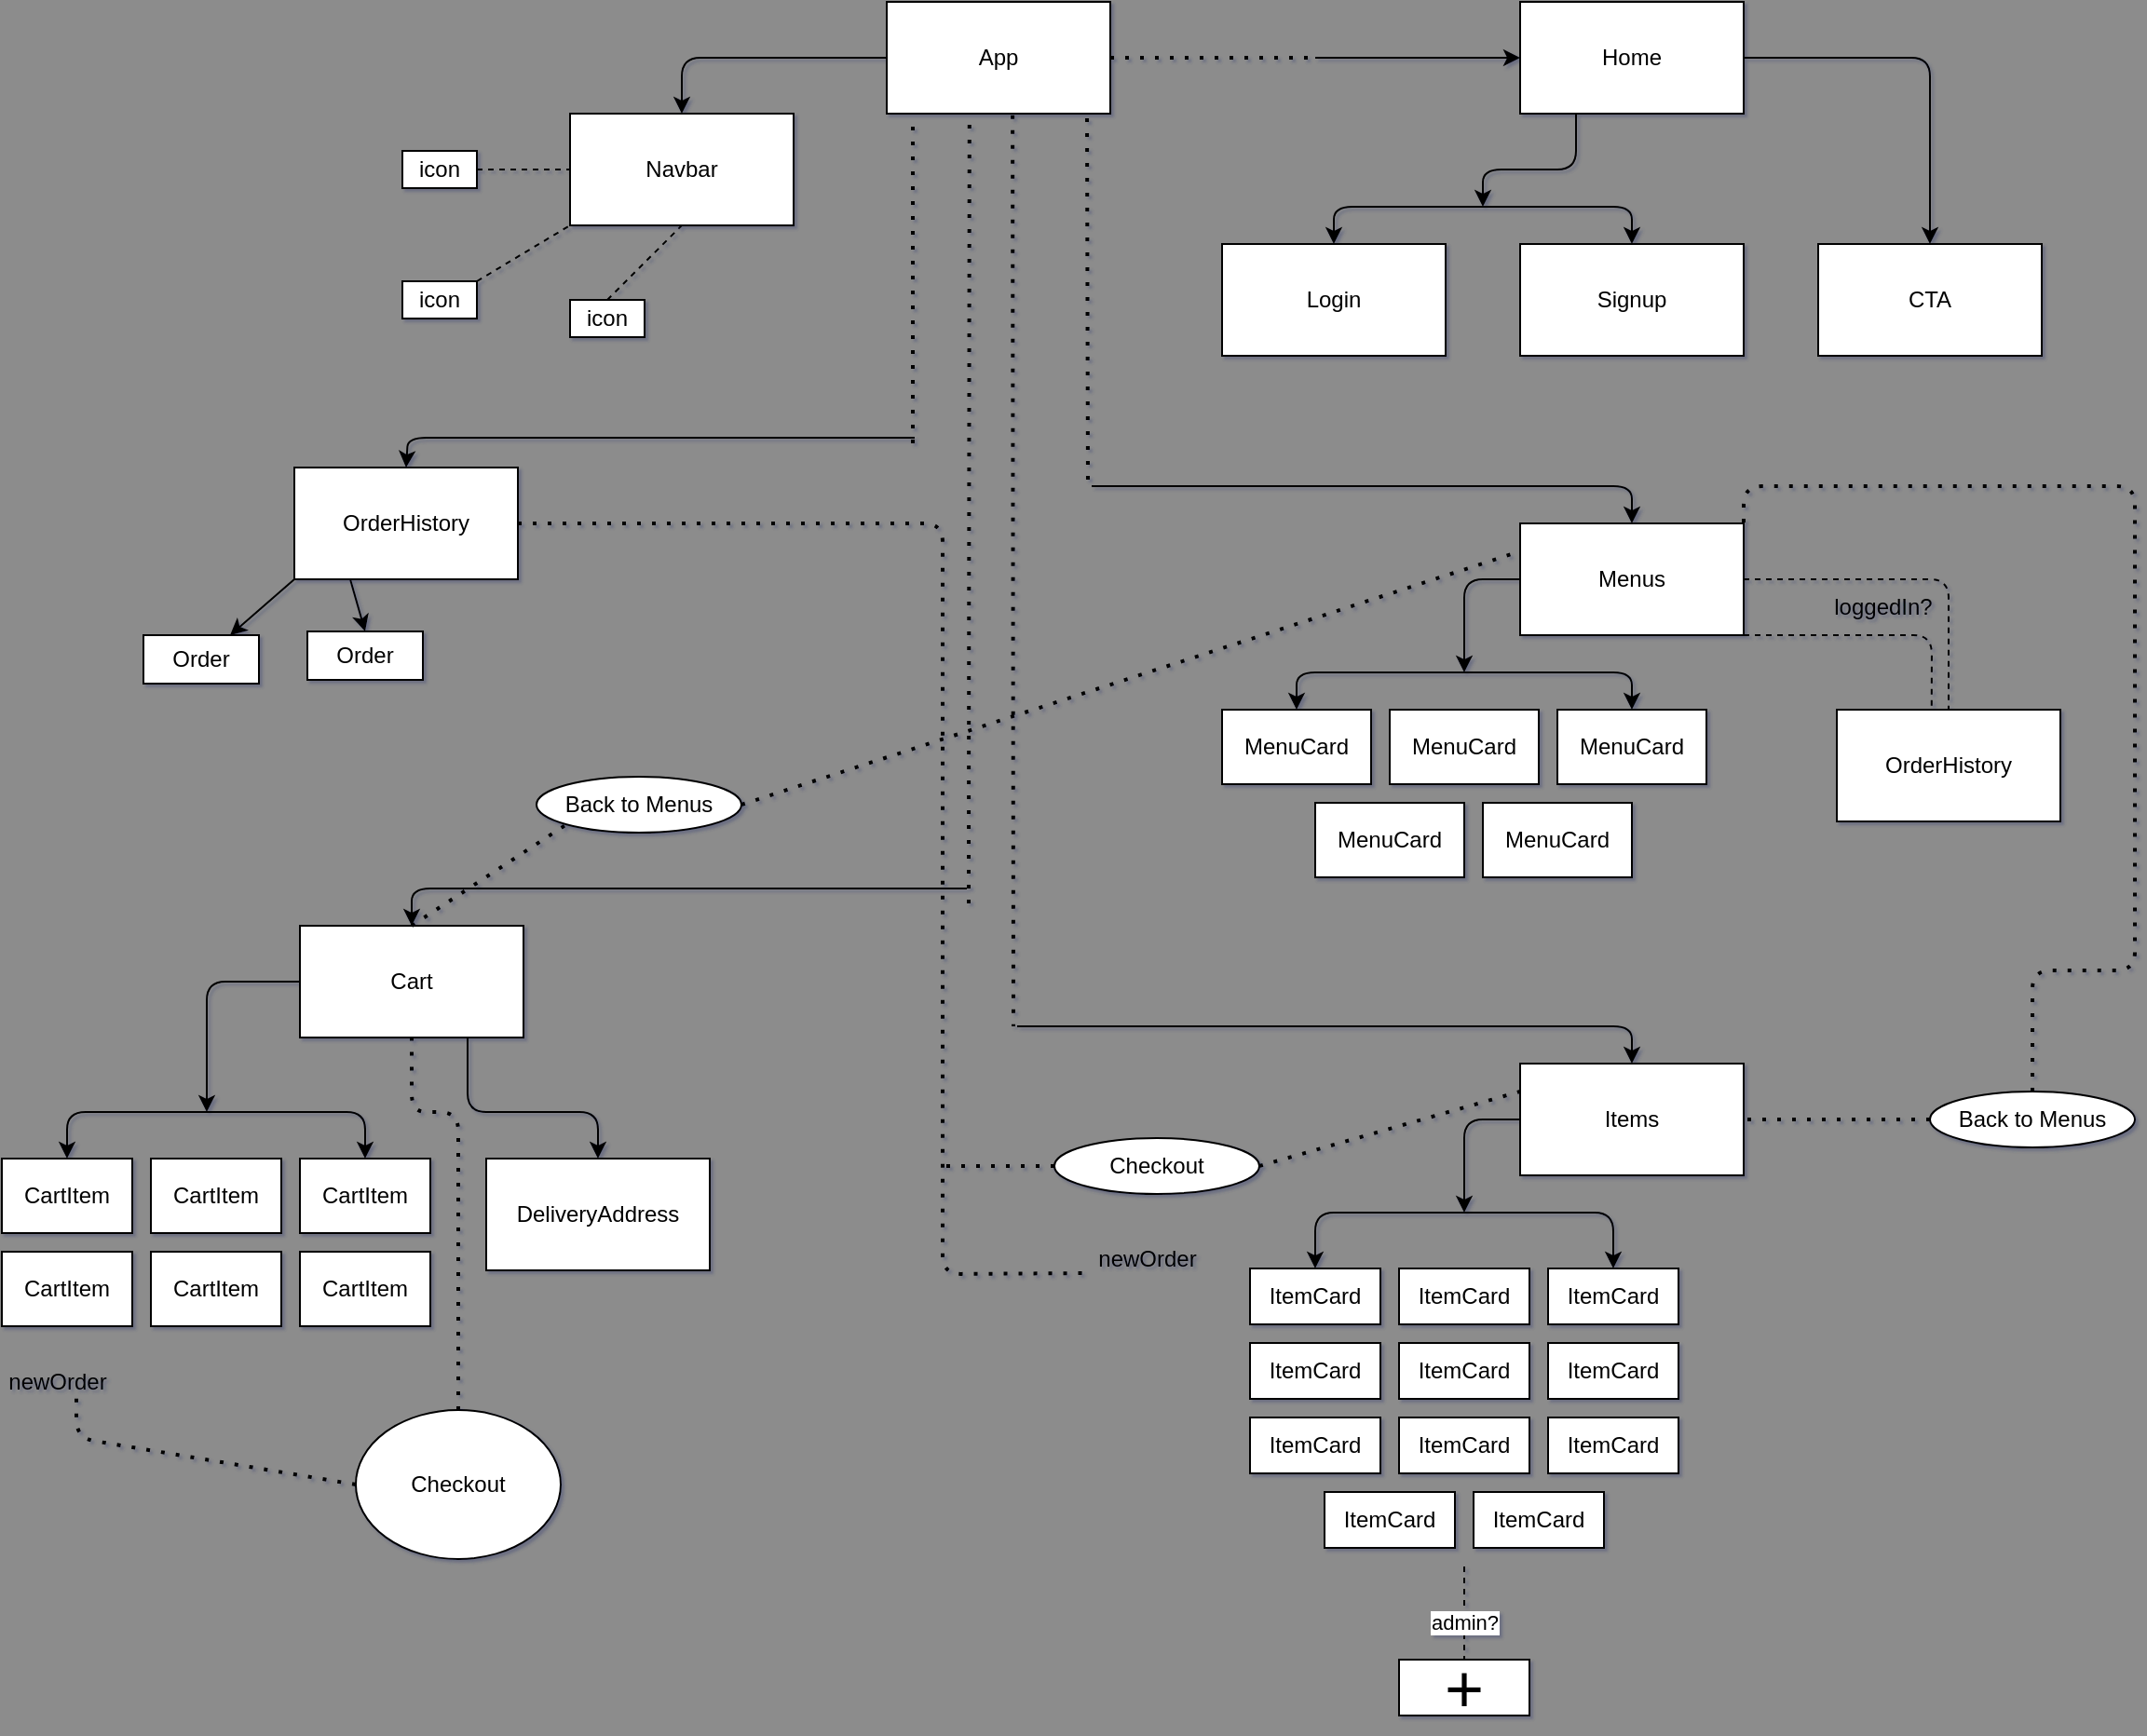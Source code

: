 <mxfile>
    <diagram id="xcmW2i0gw605lT7TwHou" name="Page-1">
        <mxGraphModel dx="2359" dy="656" grid="0" gridSize="10" guides="1" tooltips="1" connect="1" arrows="1" fold="1" page="1" pageScale="1" pageWidth="850" pageHeight="1100" background="#8C8C8C" math="0" shadow="1">
            <root>
                <mxCell id="0"/>
                <mxCell id="1" parent="0"/>
                <mxCell id="2" value="App" style="rounded=0;whiteSpace=wrap;html=1;" parent="1" vertex="1">
                    <mxGeometry x="50" y="60" width="120" height="60" as="geometry"/>
                </mxCell>
                <mxCell id="3" value="Login" style="rounded=0;whiteSpace=wrap;html=1;" parent="1" vertex="1">
                    <mxGeometry x="230" y="190" width="120" height="60" as="geometry"/>
                </mxCell>
                <mxCell id="4" value="Signup" style="rounded=0;whiteSpace=wrap;html=1;" parent="1" vertex="1">
                    <mxGeometry x="390" y="190" width="120" height="60" as="geometry"/>
                </mxCell>
                <mxCell id="5" value="CTA" style="rounded=0;whiteSpace=wrap;html=1;" parent="1" vertex="1">
                    <mxGeometry x="550" y="190" width="120" height="60" as="geometry"/>
                </mxCell>
                <mxCell id="6" value="Home" style="rounded=0;whiteSpace=wrap;html=1;" parent="1" vertex="1">
                    <mxGeometry x="390" y="60" width="120" height="60" as="geometry"/>
                </mxCell>
                <mxCell id="9" value="" style="endArrow=classic;html=1;entryX=0;entryY=0.5;entryDx=0;entryDy=0;" parent="1" target="6" edge="1">
                    <mxGeometry width="50" height="50" relative="1" as="geometry">
                        <mxPoint x="280" y="90" as="sourcePoint"/>
                        <mxPoint x="350" y="280" as="targetPoint"/>
                    </mxGeometry>
                </mxCell>
                <mxCell id="10" value="" style="endArrow=classic;html=1;exitX=1;exitY=0.5;exitDx=0;exitDy=0;entryX=0.5;entryY=0;entryDx=0;entryDy=0;" parent="1" source="6" target="5" edge="1">
                    <mxGeometry width="50" height="50" relative="1" as="geometry">
                        <mxPoint x="420" y="110" as="sourcePoint"/>
                        <mxPoint x="470" y="60" as="targetPoint"/>
                        <Array as="points">
                            <mxPoint x="610" y="90"/>
                        </Array>
                    </mxGeometry>
                </mxCell>
                <mxCell id="11" value="" style="endArrow=classic;html=1;exitX=0.25;exitY=1;exitDx=0;exitDy=0;" parent="1" source="6" edge="1">
                    <mxGeometry width="50" height="50" relative="1" as="geometry">
                        <mxPoint x="420" y="110" as="sourcePoint"/>
                        <mxPoint x="370" y="170" as="targetPoint"/>
                        <Array as="points">
                            <mxPoint x="420" y="150"/>
                            <mxPoint x="370" y="150"/>
                        </Array>
                    </mxGeometry>
                </mxCell>
                <mxCell id="12" value="" style="endArrow=classic;startArrow=classic;html=1;exitX=0.5;exitY=0;exitDx=0;exitDy=0;entryX=0.5;entryY=0;entryDx=0;entryDy=0;" parent="1" source="3" target="4" edge="1">
                    <mxGeometry width="50" height="50" relative="1" as="geometry">
                        <mxPoint x="420" y="110" as="sourcePoint"/>
                        <mxPoint x="470" y="60" as="targetPoint"/>
                        <Array as="points">
                            <mxPoint x="290" y="170"/>
                            <mxPoint x="370" y="170"/>
                            <mxPoint x="450" y="170"/>
                        </Array>
                    </mxGeometry>
                </mxCell>
                <mxCell id="13" value="Menus" style="rounded=0;whiteSpace=wrap;html=1;" parent="1" vertex="1">
                    <mxGeometry x="390" y="340" width="120" height="60" as="geometry"/>
                </mxCell>
                <mxCell id="14" value="MenuCard" style="rounded=0;whiteSpace=wrap;html=1;" parent="1" vertex="1">
                    <mxGeometry x="230" y="440" width="80" height="40" as="geometry"/>
                </mxCell>
                <mxCell id="15" value="MenuCard" style="rounded=0;whiteSpace=wrap;html=1;" parent="1" vertex="1">
                    <mxGeometry x="320" y="440" width="80" height="40" as="geometry"/>
                </mxCell>
                <mxCell id="16" value="MenuCard" style="rounded=0;whiteSpace=wrap;html=1;" parent="1" vertex="1">
                    <mxGeometry x="410" y="440" width="80" height="40" as="geometry"/>
                </mxCell>
                <mxCell id="17" value="MenuCard" style="rounded=0;whiteSpace=wrap;html=1;" parent="1" vertex="1">
                    <mxGeometry x="280" y="490" width="80" height="40" as="geometry"/>
                </mxCell>
                <mxCell id="18" value="MenuCard" style="rounded=0;whiteSpace=wrap;html=1;" parent="1" vertex="1">
                    <mxGeometry x="370" y="490" width="80" height="40" as="geometry"/>
                </mxCell>
                <mxCell id="19" value="" style="endArrow=classic;html=1;exitX=0;exitY=0.5;exitDx=0;exitDy=0;" parent="1" source="13" edge="1">
                    <mxGeometry width="50" height="50" relative="1" as="geometry">
                        <mxPoint x="340" y="350" as="sourcePoint"/>
                        <mxPoint x="360" y="420" as="targetPoint"/>
                        <Array as="points">
                            <mxPoint x="360" y="370"/>
                        </Array>
                    </mxGeometry>
                </mxCell>
                <mxCell id="20" value="" style="endArrow=classic;startArrow=classic;html=1;exitX=0.5;exitY=0;exitDx=0;exitDy=0;entryX=0.5;entryY=0;entryDx=0;entryDy=0;" parent="1" source="14" target="16" edge="1">
                    <mxGeometry width="50" height="50" relative="1" as="geometry">
                        <mxPoint x="340" y="350" as="sourcePoint"/>
                        <mxPoint x="390" y="300" as="targetPoint"/>
                        <Array as="points">
                            <mxPoint x="270" y="420"/>
                            <mxPoint x="360" y="420"/>
                            <mxPoint x="450" y="420"/>
                        </Array>
                    </mxGeometry>
                </mxCell>
                <mxCell id="21" value="OrderHistory" style="rounded=0;whiteSpace=wrap;html=1;" parent="1" vertex="1">
                    <mxGeometry x="560" y="440" width="120" height="60" as="geometry"/>
                </mxCell>
                <mxCell id="22" value="" style="endArrow=none;dashed=1;html=1;entryX=0.5;entryY=0;entryDx=0;entryDy=0;exitX=1;exitY=0.5;exitDx=0;exitDy=0;" parent="1" source="13" target="21" edge="1">
                    <mxGeometry width="50" height="50" relative="1" as="geometry">
                        <mxPoint x="510" y="390" as="sourcePoint"/>
                        <mxPoint x="560" y="340" as="targetPoint"/>
                        <Array as="points">
                            <mxPoint x="620" y="370"/>
                        </Array>
                    </mxGeometry>
                </mxCell>
                <mxCell id="23" value="" style="endArrow=none;dashed=1;html=1;exitX=1;exitY=1;exitDx=0;exitDy=0;entryX=0.424;entryY=0.014;entryDx=0;entryDy=0;entryPerimeter=0;" parent="1" source="13" target="21" edge="1">
                    <mxGeometry width="50" height="50" relative="1" as="geometry">
                        <mxPoint x="510" y="390" as="sourcePoint"/>
                        <mxPoint x="560" y="340" as="targetPoint"/>
                        <Array as="points">
                            <mxPoint x="611" y="400"/>
                        </Array>
                    </mxGeometry>
                </mxCell>
                <mxCell id="24" value="loggedIn?" style="text;html=1;strokeColor=none;fillColor=none;align=center;verticalAlign=middle;whiteSpace=wrap;rounded=0;" parent="1" vertex="1">
                    <mxGeometry x="555" y="370" width="60" height="30" as="geometry"/>
                </mxCell>
                <mxCell id="26" value="" style="endArrow=classic;html=1;entryX=0.5;entryY=0;entryDx=0;entryDy=0;" parent="1" target="13" edge="1">
                    <mxGeometry width="50" height="50" relative="1" as="geometry">
                        <mxPoint x="160" y="320" as="sourcePoint"/>
                        <mxPoint x="330" y="330" as="targetPoint"/>
                        <Array as="points">
                            <mxPoint x="160" y="320"/>
                            <mxPoint x="450" y="320"/>
                        </Array>
                    </mxGeometry>
                </mxCell>
                <mxCell id="27" value="Navbar" style="rounded=0;whiteSpace=wrap;html=1;" parent="1" vertex="1">
                    <mxGeometry x="-120" y="120" width="120" height="60" as="geometry"/>
                </mxCell>
                <mxCell id="28" value="icon" style="rounded=0;whiteSpace=wrap;html=1;" parent="1" vertex="1">
                    <mxGeometry x="-210" y="210" width="40" height="20" as="geometry"/>
                </mxCell>
                <mxCell id="29" value="icon" style="rounded=0;whiteSpace=wrap;html=1;" parent="1" vertex="1">
                    <mxGeometry x="-210" y="140" width="40" height="20" as="geometry"/>
                </mxCell>
                <mxCell id="30" value="icon" style="rounded=0;whiteSpace=wrap;html=1;" parent="1" vertex="1">
                    <mxGeometry x="-120" y="220" width="40" height="20" as="geometry"/>
                </mxCell>
                <mxCell id="31" value="" style="endArrow=none;dashed=1;html=1;entryX=0.5;entryY=1;entryDx=0;entryDy=0;exitX=0.5;exitY=0;exitDx=0;exitDy=0;" parent="1" source="30" target="27" edge="1">
                    <mxGeometry width="50" height="50" relative="1" as="geometry">
                        <mxPoint x="-130" y="350" as="sourcePoint"/>
                        <mxPoint x="-80" y="300" as="targetPoint"/>
                    </mxGeometry>
                </mxCell>
                <mxCell id="33" value="" style="endArrow=none;dashed=1;html=1;exitX=1;exitY=0;exitDx=0;exitDy=0;entryX=0;entryY=1;entryDx=0;entryDy=0;" parent="1" source="28" target="27" edge="1">
                    <mxGeometry width="50" height="50" relative="1" as="geometry">
                        <mxPoint x="-130" y="350" as="sourcePoint"/>
                        <mxPoint x="-80" y="300" as="targetPoint"/>
                    </mxGeometry>
                </mxCell>
                <mxCell id="34" value="" style="endArrow=none;dashed=1;html=1;exitX=1;exitY=0.5;exitDx=0;exitDy=0;entryX=0;entryY=0.5;entryDx=0;entryDy=0;" parent="1" source="29" target="27" edge="1">
                    <mxGeometry width="50" height="50" relative="1" as="geometry">
                        <mxPoint x="-130" y="350" as="sourcePoint"/>
                        <mxPoint x="-80" y="300" as="targetPoint"/>
                    </mxGeometry>
                </mxCell>
                <mxCell id="35" value="" style="endArrow=classic;html=1;entryX=0.5;entryY=0;entryDx=0;entryDy=0;exitX=0;exitY=0.5;exitDx=0;exitDy=0;" parent="1" source="2" target="27" edge="1">
                    <mxGeometry width="50" height="50" relative="1" as="geometry">
                        <mxPoint x="60" y="190" as="sourcePoint"/>
                        <mxPoint x="110" y="140" as="targetPoint"/>
                        <Array as="points">
                            <mxPoint x="-60" y="90"/>
                        </Array>
                    </mxGeometry>
                </mxCell>
                <mxCell id="37" value="" style="endArrow=none;dashed=1;html=1;dashPattern=1 3;strokeWidth=2;exitX=0.896;exitY=1.042;exitDx=0;exitDy=0;exitPerimeter=0;" parent="1" source="2" edge="1">
                    <mxGeometry width="50" height="50" relative="1" as="geometry">
                        <mxPoint x="290" y="220" as="sourcePoint"/>
                        <mxPoint x="158" y="320" as="targetPoint"/>
                    </mxGeometry>
                </mxCell>
                <mxCell id="38" value="" style="endArrow=none;dashed=1;html=1;dashPattern=1 3;strokeWidth=2;exitX=1;exitY=0.5;exitDx=0;exitDy=0;" parent="1" source="2" edge="1">
                    <mxGeometry width="50" height="50" relative="1" as="geometry">
                        <mxPoint x="290" y="220" as="sourcePoint"/>
                        <mxPoint x="280" y="90" as="targetPoint"/>
                    </mxGeometry>
                </mxCell>
                <mxCell id="39" value="Items" style="rounded=0;whiteSpace=wrap;html=1;" parent="1" vertex="1">
                    <mxGeometry x="390" y="630" width="120" height="60" as="geometry"/>
                </mxCell>
                <mxCell id="40" value="ItemCard" style="rounded=0;whiteSpace=wrap;html=1;" parent="1" vertex="1">
                    <mxGeometry x="245" y="740" width="70" height="30" as="geometry"/>
                </mxCell>
                <mxCell id="41" value="ItemCard" style="rounded=0;whiteSpace=wrap;html=1;" parent="1" vertex="1">
                    <mxGeometry x="285" y="860" width="70" height="30" as="geometry"/>
                </mxCell>
                <mxCell id="42" value="ItemCard" style="rounded=0;whiteSpace=wrap;html=1;" parent="1" vertex="1">
                    <mxGeometry x="365" y="860" width="70" height="30" as="geometry"/>
                </mxCell>
                <mxCell id="43" value="ItemCard" style="rounded=0;whiteSpace=wrap;html=1;" parent="1" vertex="1">
                    <mxGeometry x="245" y="780" width="70" height="30" as="geometry"/>
                </mxCell>
                <mxCell id="44" value="ItemCard" style="rounded=0;whiteSpace=wrap;html=1;" parent="1" vertex="1">
                    <mxGeometry x="245" y="820" width="70" height="30" as="geometry"/>
                </mxCell>
                <mxCell id="45" value="ItemCard" style="rounded=0;whiteSpace=wrap;html=1;" parent="1" vertex="1">
                    <mxGeometry x="325" y="820" width="70" height="30" as="geometry"/>
                </mxCell>
                <mxCell id="46" value="ItemCard" style="rounded=0;whiteSpace=wrap;html=1;" parent="1" vertex="1">
                    <mxGeometry x="325" y="780" width="70" height="30" as="geometry"/>
                </mxCell>
                <mxCell id="47" value="ItemCard" style="rounded=0;whiteSpace=wrap;html=1;" parent="1" vertex="1">
                    <mxGeometry x="325" y="740" width="70" height="30" as="geometry"/>
                </mxCell>
                <mxCell id="48" value="ItemCard" style="rounded=0;whiteSpace=wrap;html=1;" parent="1" vertex="1">
                    <mxGeometry x="405" y="820" width="70" height="30" as="geometry"/>
                </mxCell>
                <mxCell id="49" value="ItemCard" style="rounded=0;whiteSpace=wrap;html=1;" parent="1" vertex="1">
                    <mxGeometry x="405" y="780" width="70" height="30" as="geometry"/>
                </mxCell>
                <mxCell id="50" value="ItemCard" style="rounded=0;whiteSpace=wrap;html=1;" parent="1" vertex="1">
                    <mxGeometry x="405" y="740" width="70" height="30" as="geometry"/>
                </mxCell>
                <mxCell id="52" value="" style="endArrow=classic;html=1;exitX=0;exitY=0.5;exitDx=0;exitDy=0;" parent="1" source="39" edge="1">
                    <mxGeometry width="50" height="50" relative="1" as="geometry">
                        <mxPoint x="410" y="680" as="sourcePoint"/>
                        <mxPoint x="360" y="710" as="targetPoint"/>
                        <Array as="points">
                            <mxPoint x="360" y="660"/>
                        </Array>
                    </mxGeometry>
                </mxCell>
                <mxCell id="53" value="" style="endArrow=classic;startArrow=classic;html=1;exitX=0.5;exitY=0;exitDx=0;exitDy=0;entryX=0.5;entryY=0;entryDx=0;entryDy=0;" parent="1" source="40" target="50" edge="1">
                    <mxGeometry width="50" height="50" relative="1" as="geometry">
                        <mxPoint x="410" y="680" as="sourcePoint"/>
                        <mxPoint x="460" y="630" as="targetPoint"/>
                        <Array as="points">
                            <mxPoint x="280" y="710"/>
                            <mxPoint x="360" y="710"/>
                            <mxPoint x="440" y="710"/>
                        </Array>
                    </mxGeometry>
                </mxCell>
                <mxCell id="54" value="Back to Menus" style="ellipse;whiteSpace=wrap;html=1;" parent="1" vertex="1">
                    <mxGeometry x="610" y="645" width="110" height="30" as="geometry"/>
                </mxCell>
                <mxCell id="55" value="Checkout" style="ellipse;whiteSpace=wrap;html=1;" parent="1" vertex="1">
                    <mxGeometry x="140" y="670" width="110" height="30" as="geometry"/>
                </mxCell>
                <mxCell id="56" value="" style="endArrow=none;dashed=1;html=1;dashPattern=1 3;strokeWidth=2;entryX=0;entryY=0.25;entryDx=0;entryDy=0;exitX=1;exitY=0.5;exitDx=0;exitDy=0;" parent="1" source="55" target="39" edge="1">
                    <mxGeometry width="50" height="50" relative="1" as="geometry">
                        <mxPoint x="480" y="790" as="sourcePoint"/>
                        <mxPoint x="530" y="740" as="targetPoint"/>
                    </mxGeometry>
                </mxCell>
                <mxCell id="57" value="" style="endArrow=none;dashed=1;html=1;dashPattern=1 3;strokeWidth=2;exitX=0;exitY=0.5;exitDx=0;exitDy=0;entryX=1;entryY=0.5;entryDx=0;entryDy=0;" parent="1" source="54" target="39" edge="1">
                    <mxGeometry width="50" height="50" relative="1" as="geometry">
                        <mxPoint x="480" y="790" as="sourcePoint"/>
                        <mxPoint x="530" y="740" as="targetPoint"/>
                    </mxGeometry>
                </mxCell>
                <mxCell id="58" value="" style="endArrow=none;dashed=1;html=1;dashPattern=1 3;strokeWidth=2;exitX=0.5;exitY=0;exitDx=0;exitDy=0;entryX=1;entryY=0;entryDx=0;entryDy=0;" parent="1" source="54" target="13" edge="1">
                    <mxGeometry width="50" height="50" relative="1" as="geometry">
                        <mxPoint x="480" y="540" as="sourcePoint"/>
                        <mxPoint x="530" y="490" as="targetPoint"/>
                        <Array as="points">
                            <mxPoint x="665" y="580"/>
                            <mxPoint x="720" y="580"/>
                            <mxPoint x="720" y="320"/>
                            <mxPoint x="510" y="320"/>
                        </Array>
                    </mxGeometry>
                </mxCell>
                <mxCell id="59" value="" style="endArrow=none;dashed=1;html=1;dashPattern=1 3;strokeWidth=2;exitX=0.563;exitY=1.014;exitDx=0;exitDy=0;exitPerimeter=0;" parent="1" source="2" edge="1">
                    <mxGeometry width="50" height="50" relative="1" as="geometry">
                        <mxPoint x="200" y="340" as="sourcePoint"/>
                        <mxPoint x="118" y="610" as="targetPoint"/>
                    </mxGeometry>
                </mxCell>
                <mxCell id="60" value="" style="endArrow=classic;html=1;entryX=0.5;entryY=0;entryDx=0;entryDy=0;" parent="1" target="39" edge="1">
                    <mxGeometry width="50" height="50" relative="1" as="geometry">
                        <mxPoint x="120" y="610" as="sourcePoint"/>
                        <mxPoint x="290" y="570" as="targetPoint"/>
                        <Array as="points">
                            <mxPoint x="450" y="610"/>
                        </Array>
                    </mxGeometry>
                </mxCell>
                <mxCell id="61" value="Cart" style="rounded=0;whiteSpace=wrap;html=1;" parent="1" vertex="1">
                    <mxGeometry x="-265" y="556" width="120" height="60" as="geometry"/>
                </mxCell>
                <mxCell id="62" value="" style="endArrow=none;dashed=1;html=1;dashPattern=1 3;strokeWidth=2;" parent="1" edge="1">
                    <mxGeometry width="50" height="50" relative="1" as="geometry">
                        <mxPoint x="64" y="297" as="sourcePoint"/>
                        <mxPoint x="64" y="123" as="targetPoint"/>
                        <Array as="points">
                            <mxPoint x="64" y="297"/>
                            <mxPoint x="64" y="269"/>
                        </Array>
                    </mxGeometry>
                </mxCell>
                <mxCell id="63" value="" style="endArrow=classic;html=1;entryX=0.5;entryY=0;entryDx=0;entryDy=0;" parent="1" target="61" edge="1">
                    <mxGeometry width="50" height="50" relative="1" as="geometry">
                        <mxPoint x="93" y="536" as="sourcePoint"/>
                        <mxPoint x="-65" y="576" as="targetPoint"/>
                        <Array as="points">
                            <mxPoint x="-205" y="536"/>
                        </Array>
                    </mxGeometry>
                </mxCell>
                <mxCell id="64" value="CartItem" style="rounded=0;whiteSpace=wrap;html=1;" parent="1" vertex="1">
                    <mxGeometry x="-425" y="681" width="70" height="40" as="geometry"/>
                </mxCell>
                <mxCell id="65" value="CartItem" style="rounded=0;whiteSpace=wrap;html=1;" parent="1" vertex="1">
                    <mxGeometry x="-345" y="731" width="70" height="40" as="geometry"/>
                </mxCell>
                <mxCell id="66" value="CartItem" style="rounded=0;whiteSpace=wrap;html=1;" parent="1" vertex="1">
                    <mxGeometry x="-345" y="681" width="70" height="40" as="geometry"/>
                </mxCell>
                <mxCell id="67" value="CartItem" style="rounded=0;whiteSpace=wrap;html=1;" parent="1" vertex="1">
                    <mxGeometry x="-425" y="731" width="70" height="40" as="geometry"/>
                </mxCell>
                <mxCell id="68" value="CartItem" style="rounded=0;whiteSpace=wrap;html=1;" parent="1" vertex="1">
                    <mxGeometry x="-265" y="731" width="70" height="40" as="geometry"/>
                </mxCell>
                <mxCell id="69" value="CartItem" style="rounded=0;whiteSpace=wrap;html=1;" parent="1" vertex="1">
                    <mxGeometry x="-265" y="681" width="70" height="40" as="geometry"/>
                </mxCell>
                <mxCell id="70" value="" style="endArrow=classic;html=1;exitX=0;exitY=0.5;exitDx=0;exitDy=0;" parent="1" source="61" edge="1">
                    <mxGeometry width="50" height="50" relative="1" as="geometry">
                        <mxPoint x="-255" y="616" as="sourcePoint"/>
                        <mxPoint x="-315" y="656" as="targetPoint"/>
                        <Array as="points">
                            <mxPoint x="-315" y="586"/>
                        </Array>
                    </mxGeometry>
                </mxCell>
                <mxCell id="71" value="" style="endArrow=classic;startArrow=classic;html=1;exitX=0.5;exitY=0;exitDx=0;exitDy=0;entryX=0.5;entryY=0;entryDx=0;entryDy=0;" parent="1" source="64" target="69" edge="1">
                    <mxGeometry width="50" height="50" relative="1" as="geometry">
                        <mxPoint x="-255" y="616" as="sourcePoint"/>
                        <mxPoint x="-205" y="566" as="targetPoint"/>
                        <Array as="points">
                            <mxPoint x="-390" y="656"/>
                            <mxPoint x="-230" y="656"/>
                        </Array>
                    </mxGeometry>
                </mxCell>
                <mxCell id="72" value="DeliveryAddress" style="rounded=0;whiteSpace=wrap;html=1;" parent="1" vertex="1">
                    <mxGeometry x="-165" y="681" width="120" height="60" as="geometry"/>
                </mxCell>
                <mxCell id="73" value="" style="endArrow=classic;html=1;exitX=0.75;exitY=1;exitDx=0;exitDy=0;entryX=0.5;entryY=0;entryDx=0;entryDy=0;" parent="1" source="61" target="72" edge="1">
                    <mxGeometry width="50" height="50" relative="1" as="geometry">
                        <mxPoint x="-225" y="826" as="sourcePoint"/>
                        <mxPoint x="-175" y="776" as="targetPoint"/>
                        <Array as="points">
                            <mxPoint x="-175" y="656"/>
                            <mxPoint x="-105" y="656"/>
                        </Array>
                    </mxGeometry>
                </mxCell>
                <mxCell id="75" value="Back to Menus" style="ellipse;whiteSpace=wrap;html=1;" parent="1" vertex="1">
                    <mxGeometry x="-138" y="476" width="110" height="30" as="geometry"/>
                </mxCell>
                <mxCell id="76" value="Checkout" style="ellipse;whiteSpace=wrap;html=1;" parent="1" vertex="1">
                    <mxGeometry x="-235" y="816" width="110" height="80" as="geometry"/>
                </mxCell>
                <mxCell id="77" value="" style="endArrow=none;dashed=1;html=1;dashPattern=1 3;strokeWidth=2;exitX=0.5;exitY=0;exitDx=0;exitDy=0;entryX=0;entryY=1;entryDx=0;entryDy=0;" parent="1" source="61" target="75" edge="1">
                    <mxGeometry width="50" height="50" relative="1" as="geometry">
                        <mxPoint x="-135" y="776" as="sourcePoint"/>
                        <mxPoint x="-105" y="571" as="targetPoint"/>
                    </mxGeometry>
                </mxCell>
                <mxCell id="78" value="" style="endArrow=none;dashed=1;html=1;dashPattern=1 3;strokeWidth=2;exitX=1;exitY=0.5;exitDx=0;exitDy=0;entryX=0;entryY=0.25;entryDx=0;entryDy=0;" parent="1" source="75" target="13" edge="1">
                    <mxGeometry width="50" height="50" relative="1" as="geometry">
                        <mxPoint x="260" y="540" as="sourcePoint"/>
                        <mxPoint x="310" y="490" as="targetPoint"/>
                    </mxGeometry>
                </mxCell>
                <mxCell id="79" value="" style="endArrow=none;dashed=1;html=1;dashPattern=1 3;strokeWidth=2;exitX=0.5;exitY=0;exitDx=0;exitDy=0;entryX=0.5;entryY=1;entryDx=0;entryDy=0;" parent="1" source="76" target="61" edge="1">
                    <mxGeometry width="50" height="50" relative="1" as="geometry">
                        <mxPoint x="-45" y="736" as="sourcePoint"/>
                        <mxPoint x="5" y="686" as="targetPoint"/>
                        <Array as="points">
                            <mxPoint x="-180" y="656"/>
                            <mxPoint x="-205" y="656"/>
                        </Array>
                    </mxGeometry>
                </mxCell>
                <mxCell id="80" value="" style="endArrow=none;dashed=1;html=1;dashPattern=1 3;strokeWidth=2;exitX=0;exitY=0.5;exitDx=0;exitDy=0;" parent="1" source="76" edge="1">
                    <mxGeometry width="50" height="50" relative="1" as="geometry">
                        <mxPoint x="-195" y="756" as="sourcePoint"/>
                        <mxPoint x="-385" y="806" as="targetPoint"/>
                        <Array as="points">
                            <mxPoint x="-385" y="831"/>
                        </Array>
                    </mxGeometry>
                </mxCell>
                <mxCell id="81" value="newOrder" style="text;html=1;strokeColor=none;fillColor=none;align=center;verticalAlign=middle;whiteSpace=wrap;rounded=0;" parent="1" vertex="1">
                    <mxGeometry x="-425" y="786" width="60" height="30" as="geometry"/>
                </mxCell>
                <mxCell id="82" value="newOrder" style="text;html=1;strokeColor=none;fillColor=none;align=center;verticalAlign=middle;whiteSpace=wrap;rounded=0;" parent="1" vertex="1">
                    <mxGeometry x="160" y="720" width="60" height="30" as="geometry"/>
                </mxCell>
                <mxCell id="83" value="" style="endArrow=none;dashed=1;html=1;dashPattern=1 3;strokeWidth=2;exitX=1;exitY=0.5;exitDx=0;exitDy=0;entryX=0;entryY=0.75;entryDx=0;entryDy=0;" parent="1" source="88" target="82" edge="1">
                    <mxGeometry width="50" height="50" relative="1" as="geometry">
                        <mxPoint x="80" y="550" as="sourcePoint"/>
                        <mxPoint x="130" y="720" as="targetPoint"/>
                        <Array as="points">
                            <mxPoint x="80" y="340"/>
                            <mxPoint x="80" y="743"/>
                        </Array>
                    </mxGeometry>
                </mxCell>
                <mxCell id="84" value="&lt;font style=&quot;font-size: 36px&quot;&gt;+&lt;/font&gt;" style="rounded=0;whiteSpace=wrap;html=1;" parent="1" vertex="1">
                    <mxGeometry x="325" y="950" width="70" height="30" as="geometry"/>
                </mxCell>
                <mxCell id="85" value="" style="endArrow=none;dashed=1;html=1;entryX=0.5;entryY=0;entryDx=0;entryDy=0;" parent="1" target="84" edge="1">
                    <mxGeometry width="50" height="50" relative="1" as="geometry">
                        <mxPoint x="360" y="900" as="sourcePoint"/>
                        <mxPoint x="410" y="790" as="targetPoint"/>
                    </mxGeometry>
                </mxCell>
                <mxCell id="86" value="admin?" style="edgeLabel;html=1;align=center;verticalAlign=middle;resizable=0;points=[];" parent="85" vertex="1" connectable="0">
                    <mxGeometry x="-0.52" y="-1" relative="1" as="geometry">
                        <mxPoint x="1" y="18" as="offset"/>
                    </mxGeometry>
                </mxCell>
                <mxCell id="87" value="" style="endArrow=none;dashed=1;html=1;dashPattern=1 3;strokeWidth=2;exitX=0;exitY=0.5;exitDx=0;exitDy=0;" parent="1" source="55" edge="1">
                    <mxGeometry width="50" height="50" relative="1" as="geometry">
                        <mxPoint x="150" y="710" as="sourcePoint"/>
                        <mxPoint x="80" y="685" as="targetPoint"/>
                    </mxGeometry>
                </mxCell>
                <mxCell id="88" value="OrderHistory" style="rounded=0;whiteSpace=wrap;html=1;" vertex="1" parent="1">
                    <mxGeometry x="-268" y="310" width="120" height="60" as="geometry"/>
                </mxCell>
                <mxCell id="89" value="Order" style="rounded=0;whiteSpace=wrap;html=1;" vertex="1" parent="1">
                    <mxGeometry x="-349" y="400" width="62" height="26" as="geometry"/>
                </mxCell>
                <mxCell id="92" value="Order" style="rounded=0;whiteSpace=wrap;html=1;" vertex="1" parent="1">
                    <mxGeometry x="-261" y="398" width="62" height="26" as="geometry"/>
                </mxCell>
                <mxCell id="96" value="" style="endArrow=classic;html=1;exitX=0;exitY=1;exitDx=0;exitDy=0;entryX=0.75;entryY=0;entryDx=0;entryDy=0;" edge="1" parent="1" source="88" target="89">
                    <mxGeometry width="50" height="50" relative="1" as="geometry">
                        <mxPoint x="164" y="357" as="sourcePoint"/>
                        <mxPoint x="-273" y="397" as="targetPoint"/>
                    </mxGeometry>
                </mxCell>
                <mxCell id="97" value="" style="endArrow=classic;html=1;exitX=0.25;exitY=1;exitDx=0;exitDy=0;entryX=0.5;entryY=0;entryDx=0;entryDy=0;" edge="1" parent="1" source="88" target="92">
                    <mxGeometry width="50" height="50" relative="1" as="geometry">
                        <mxPoint x="164" y="357" as="sourcePoint"/>
                        <mxPoint x="214" y="307" as="targetPoint"/>
                    </mxGeometry>
                </mxCell>
                <mxCell id="98" value="" style="endArrow=classic;html=1;entryX=0.5;entryY=0;entryDx=0;entryDy=0;" edge="1" parent="1" target="88">
                    <mxGeometry width="50" height="50" relative="1" as="geometry">
                        <mxPoint x="65" y="294" as="sourcePoint"/>
                        <mxPoint x="-207" y="314" as="targetPoint"/>
                        <Array as="points">
                            <mxPoint x="-207" y="294"/>
                        </Array>
                    </mxGeometry>
                </mxCell>
                <mxCell id="99" value="" style="endArrow=none;dashed=1;html=1;dashPattern=1 3;strokeWidth=2;entryX=0.37;entryY=1.045;entryDx=0;entryDy=0;entryPerimeter=0;" edge="1" parent="1" target="2">
                    <mxGeometry width="50" height="50" relative="1" as="geometry">
                        <mxPoint x="94" y="544" as="sourcePoint"/>
                        <mxPoint x="74" y="133" as="targetPoint"/>
                        <Array as="points"/>
                    </mxGeometry>
                </mxCell>
            </root>
        </mxGraphModel>
    </diagram>
</mxfile>